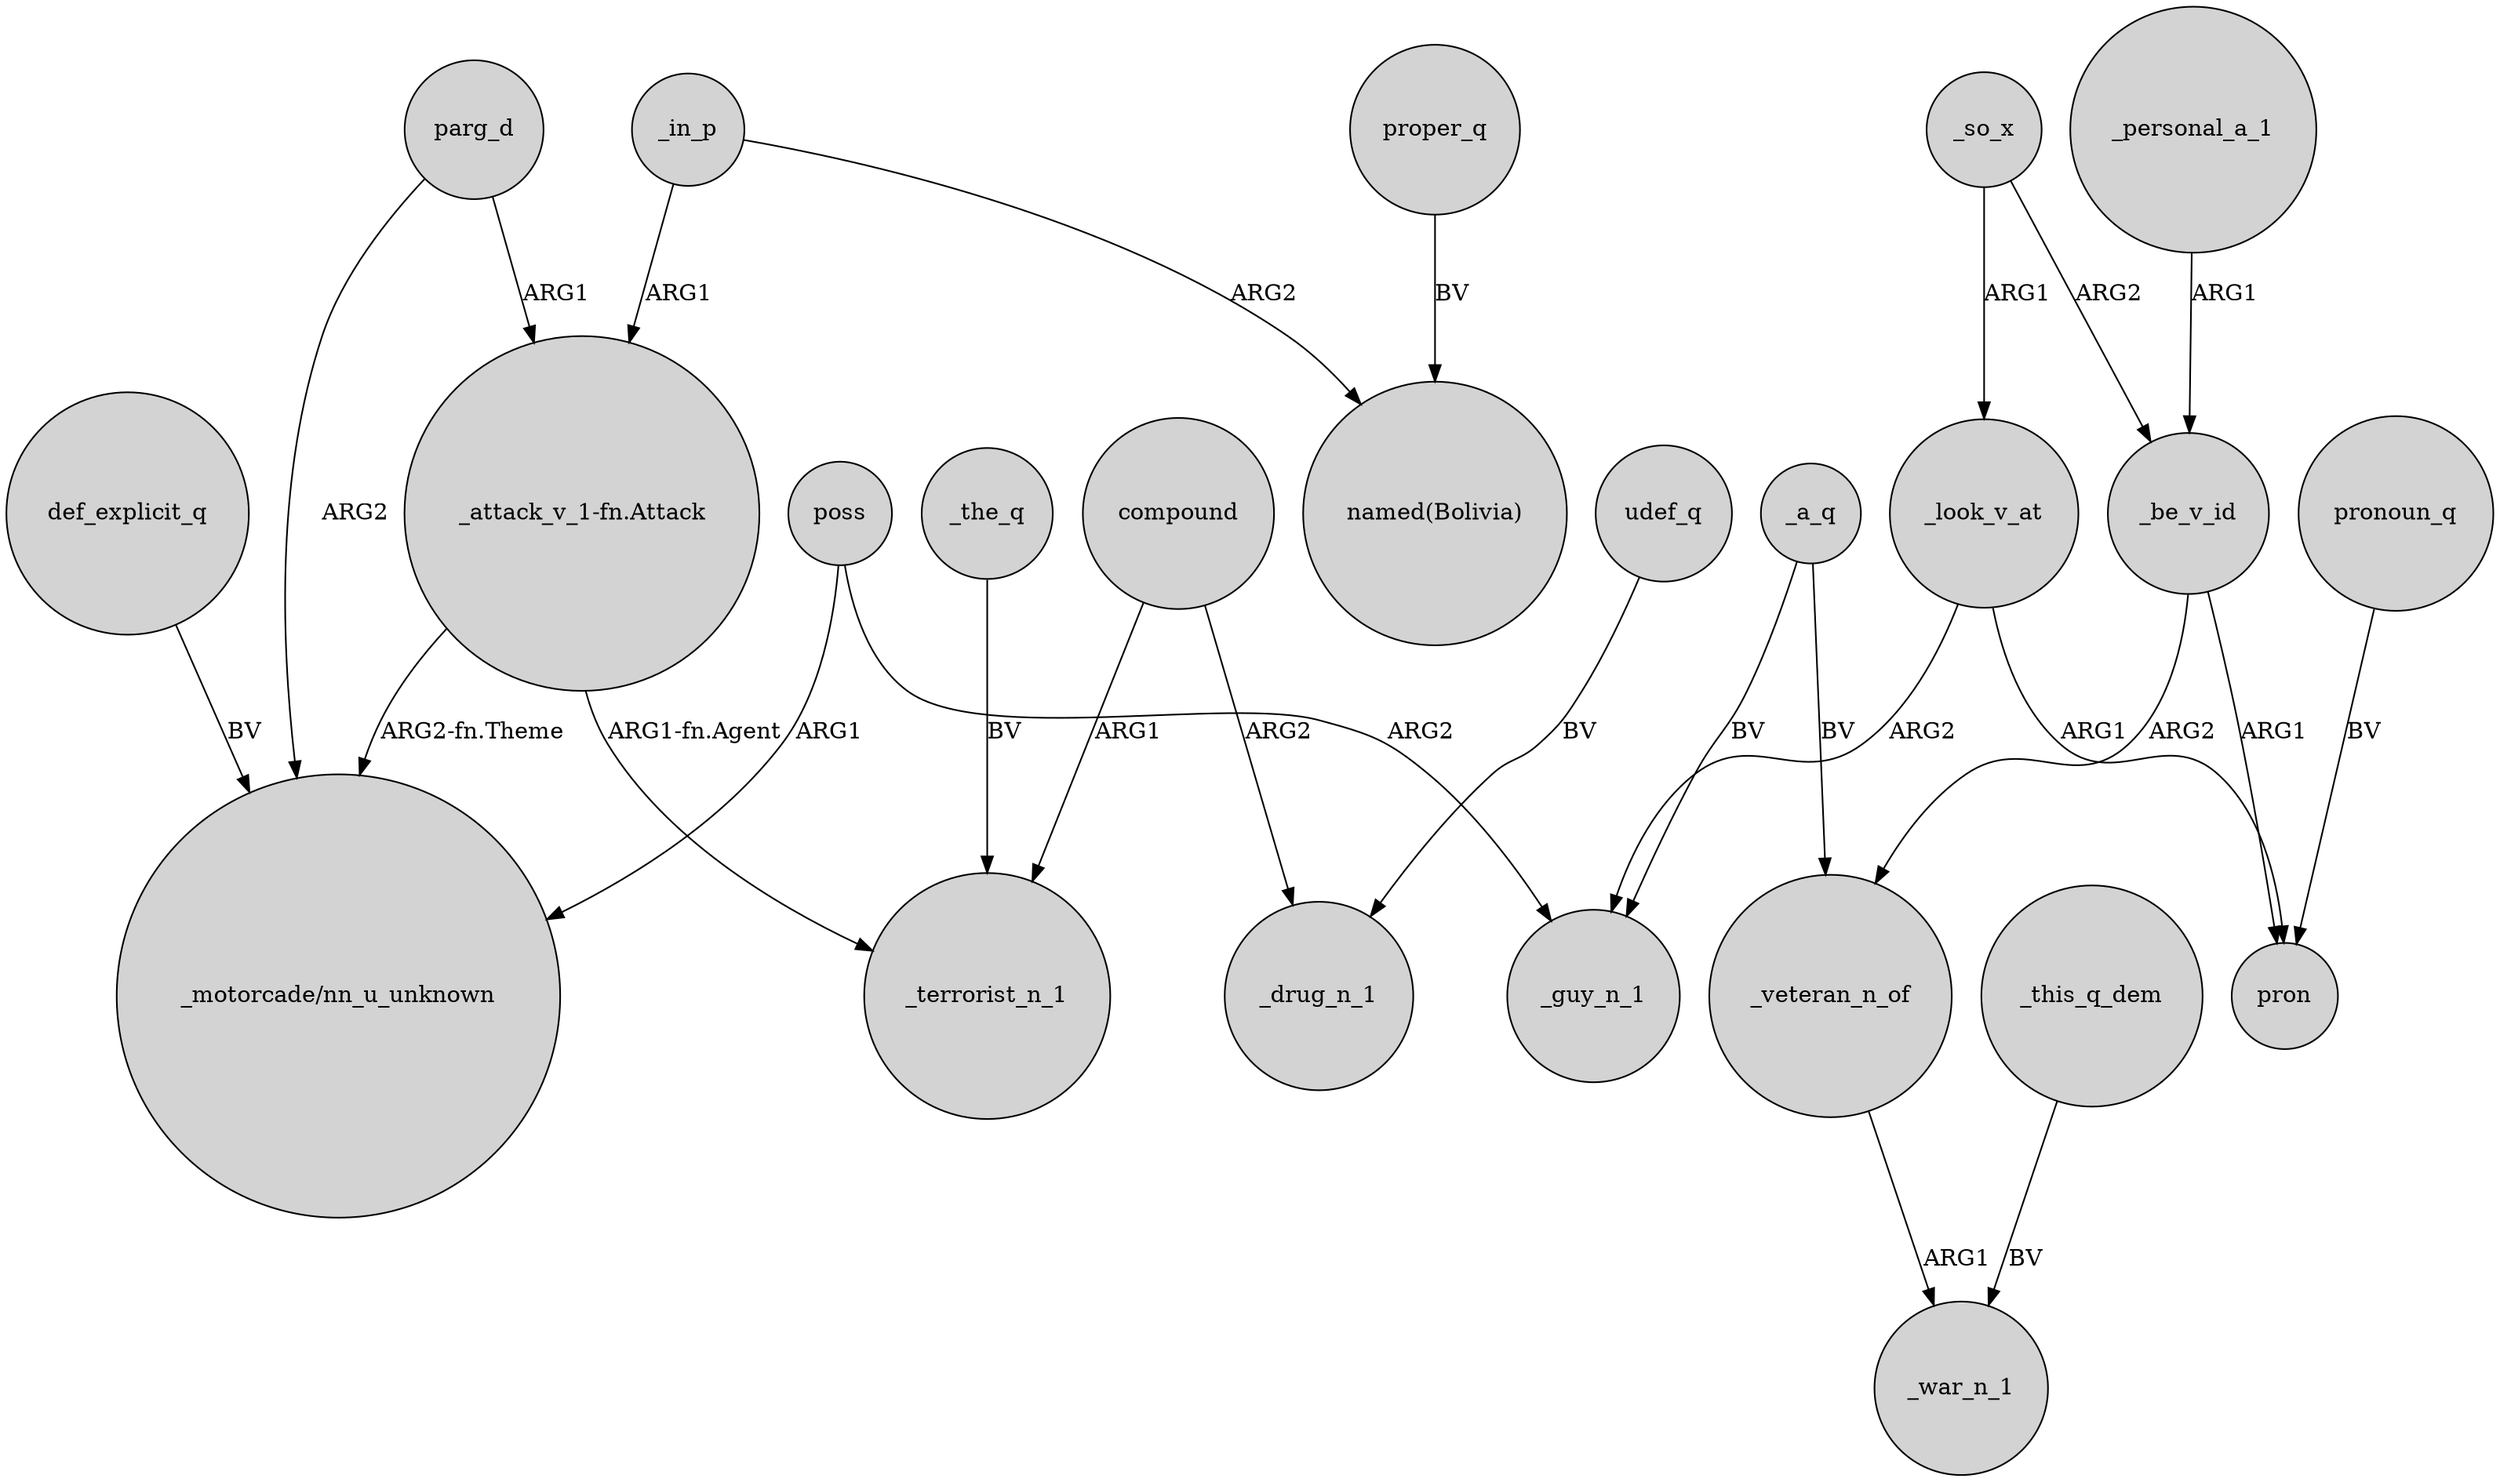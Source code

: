 digraph {
	node [shape=circle style=filled]
	poss -> "_motorcade/nn_u_unknown" [label=ARG1]
	_a_q -> _veteran_n_of [label=BV]
	_personal_a_1 -> _be_v_id [label=ARG1]
	parg_d -> "_motorcade/nn_u_unknown" [label=ARG2]
	"_attack_v_1-fn.Attack" -> "_motorcade/nn_u_unknown" [label="ARG2-fn.Theme"]
	proper_q -> "named(Bolivia)" [label=BV]
	_the_q -> _terrorist_n_1 [label=BV]
	_in_p -> "named(Bolivia)" [label=ARG2]
	compound -> _terrorist_n_1 [label=ARG1]
	_be_v_id -> _veteran_n_of [label=ARG2]
	_so_x -> _be_v_id [label=ARG2]
	_be_v_id -> pron [label=ARG1]
	udef_q -> _drug_n_1 [label=BV]
	_a_q -> _guy_n_1 [label=BV]
	poss -> _guy_n_1 [label=ARG2]
	pronoun_q -> pron [label=BV]
	"_attack_v_1-fn.Attack" -> _terrorist_n_1 [label="ARG1-fn.Agent"]
	_veteran_n_of -> _war_n_1 [label=ARG1]
	_so_x -> _look_v_at [label=ARG1]
	compound -> _drug_n_1 [label=ARG2]
	_look_v_at -> _guy_n_1 [label=ARG2]
	_this_q_dem -> _war_n_1 [label=BV]
	def_explicit_q -> "_motorcade/nn_u_unknown" [label=BV]
	parg_d -> "_attack_v_1-fn.Attack" [label=ARG1]
	_in_p -> "_attack_v_1-fn.Attack" [label=ARG1]
	_look_v_at -> pron [label=ARG1]
}
